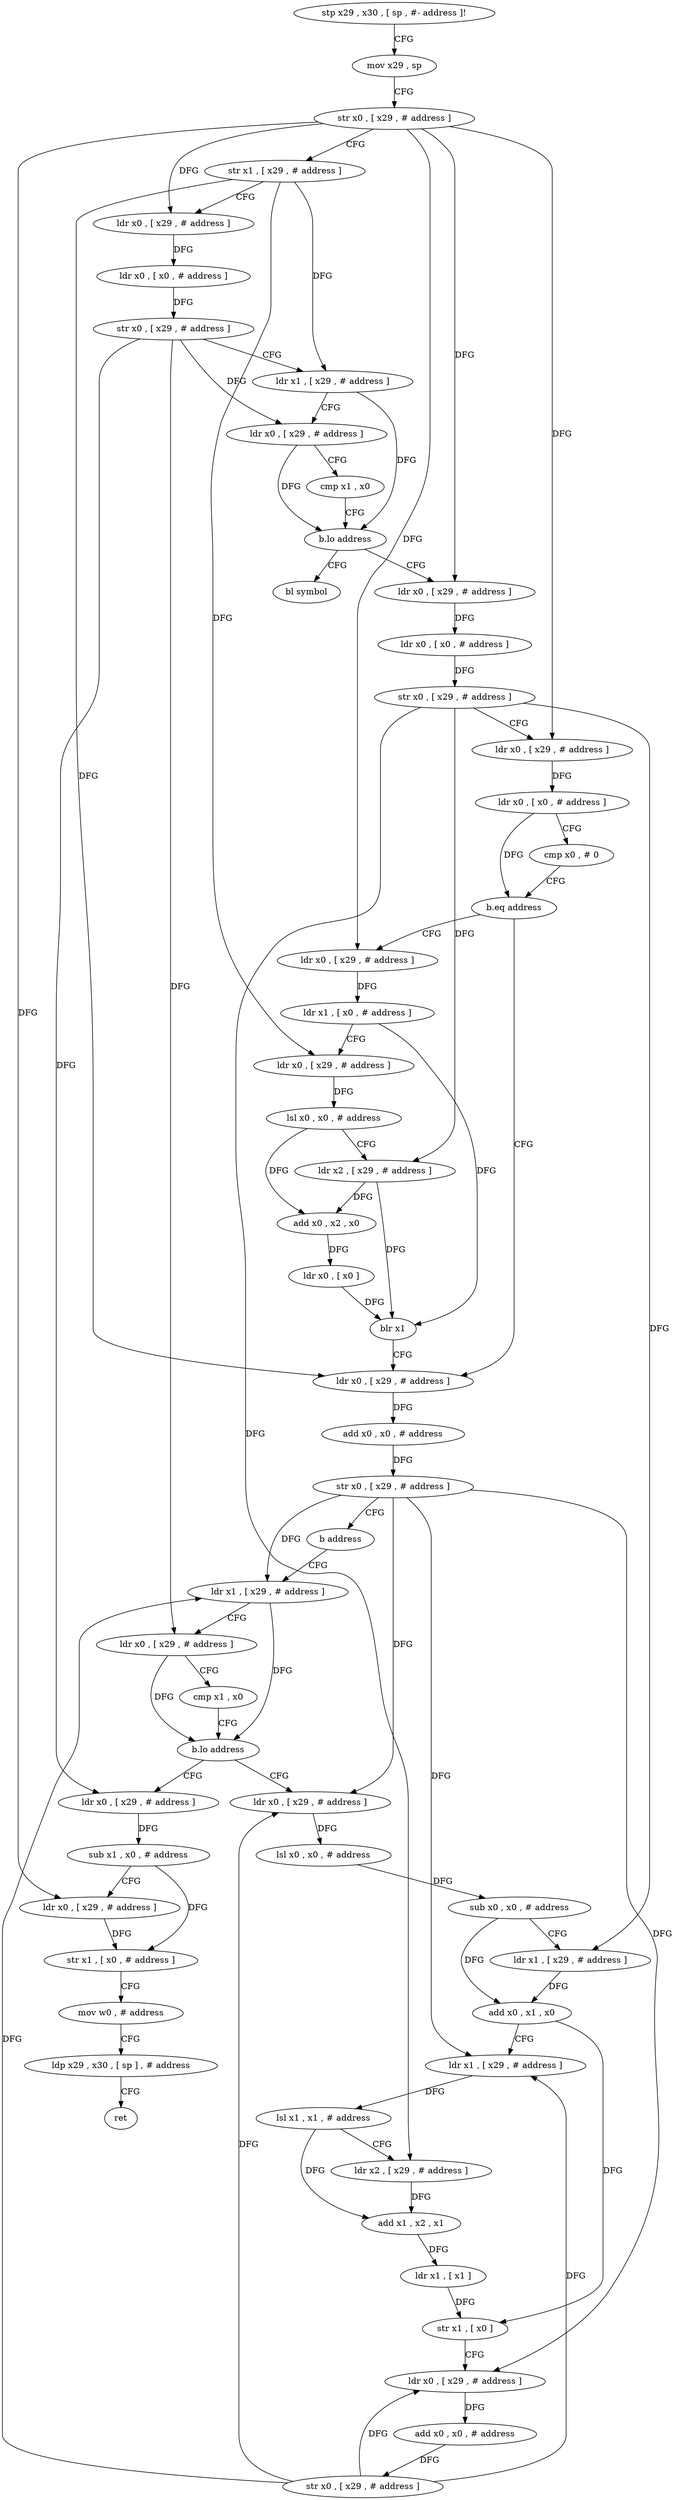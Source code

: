 digraph "func" {
"191132" [label = "stp x29 , x30 , [ sp , #- address ]!" ]
"191136" [label = "mov x29 , sp" ]
"191140" [label = "str x0 , [ x29 , # address ]" ]
"191144" [label = "str x1 , [ x29 , # address ]" ]
"191148" [label = "ldr x0 , [ x29 , # address ]" ]
"191152" [label = "ldr x0 , [ x0 , # address ]" ]
"191156" [label = "str x0 , [ x29 , # address ]" ]
"191160" [label = "ldr x1 , [ x29 , # address ]" ]
"191164" [label = "ldr x0 , [ x29 , # address ]" ]
"191168" [label = "cmp x1 , x0" ]
"191172" [label = "b.lo address" ]
"191180" [label = "ldr x0 , [ x29 , # address ]" ]
"191176" [label = "bl symbol" ]
"191184" [label = "ldr x0 , [ x0 , # address ]" ]
"191188" [label = "str x0 , [ x29 , # address ]" ]
"191192" [label = "ldr x0 , [ x29 , # address ]" ]
"191196" [label = "ldr x0 , [ x0 , # address ]" ]
"191200" [label = "cmp x0 , # 0" ]
"191204" [label = "b.eq address" ]
"191240" [label = "ldr x0 , [ x29 , # address ]" ]
"191208" [label = "ldr x0 , [ x29 , # address ]" ]
"191244" [label = "add x0 , x0 , # address" ]
"191248" [label = "str x0 , [ x29 , # address ]" ]
"191252" [label = "b address" ]
"191312" [label = "ldr x1 , [ x29 , # address ]" ]
"191212" [label = "ldr x1 , [ x0 , # address ]" ]
"191216" [label = "ldr x0 , [ x29 , # address ]" ]
"191220" [label = "lsl x0 , x0 , # address" ]
"191224" [label = "ldr x2 , [ x29 , # address ]" ]
"191228" [label = "add x0 , x2 , x0" ]
"191232" [label = "ldr x0 , [ x0 ]" ]
"191236" [label = "blr x1" ]
"191316" [label = "ldr x0 , [ x29 , # address ]" ]
"191320" [label = "cmp x1 , x0" ]
"191324" [label = "b.lo address" ]
"191256" [label = "ldr x0 , [ x29 , # address ]" ]
"191328" [label = "ldr x0 , [ x29 , # address ]" ]
"191260" [label = "lsl x0 , x0 , # address" ]
"191264" [label = "sub x0 , x0 , # address" ]
"191268" [label = "ldr x1 , [ x29 , # address ]" ]
"191272" [label = "add x0 , x1 , x0" ]
"191276" [label = "ldr x1 , [ x29 , # address ]" ]
"191280" [label = "lsl x1 , x1 , # address" ]
"191284" [label = "ldr x2 , [ x29 , # address ]" ]
"191288" [label = "add x1 , x2 , x1" ]
"191292" [label = "ldr x1 , [ x1 ]" ]
"191296" [label = "str x1 , [ x0 ]" ]
"191300" [label = "ldr x0 , [ x29 , # address ]" ]
"191304" [label = "add x0 , x0 , # address" ]
"191308" [label = "str x0 , [ x29 , # address ]" ]
"191332" [label = "sub x1 , x0 , # address" ]
"191336" [label = "ldr x0 , [ x29 , # address ]" ]
"191340" [label = "str x1 , [ x0 , # address ]" ]
"191344" [label = "mov w0 , # address" ]
"191348" [label = "ldp x29 , x30 , [ sp ] , # address" ]
"191352" [label = "ret" ]
"191132" -> "191136" [ label = "CFG" ]
"191136" -> "191140" [ label = "CFG" ]
"191140" -> "191144" [ label = "CFG" ]
"191140" -> "191148" [ label = "DFG" ]
"191140" -> "191180" [ label = "DFG" ]
"191140" -> "191192" [ label = "DFG" ]
"191140" -> "191208" [ label = "DFG" ]
"191140" -> "191336" [ label = "DFG" ]
"191144" -> "191148" [ label = "CFG" ]
"191144" -> "191160" [ label = "DFG" ]
"191144" -> "191240" [ label = "DFG" ]
"191144" -> "191216" [ label = "DFG" ]
"191148" -> "191152" [ label = "DFG" ]
"191152" -> "191156" [ label = "DFG" ]
"191156" -> "191160" [ label = "CFG" ]
"191156" -> "191164" [ label = "DFG" ]
"191156" -> "191316" [ label = "DFG" ]
"191156" -> "191328" [ label = "DFG" ]
"191160" -> "191164" [ label = "CFG" ]
"191160" -> "191172" [ label = "DFG" ]
"191164" -> "191168" [ label = "CFG" ]
"191164" -> "191172" [ label = "DFG" ]
"191168" -> "191172" [ label = "CFG" ]
"191172" -> "191180" [ label = "CFG" ]
"191172" -> "191176" [ label = "CFG" ]
"191180" -> "191184" [ label = "DFG" ]
"191184" -> "191188" [ label = "DFG" ]
"191188" -> "191192" [ label = "CFG" ]
"191188" -> "191224" [ label = "DFG" ]
"191188" -> "191268" [ label = "DFG" ]
"191188" -> "191284" [ label = "DFG" ]
"191192" -> "191196" [ label = "DFG" ]
"191196" -> "191200" [ label = "CFG" ]
"191196" -> "191204" [ label = "DFG" ]
"191200" -> "191204" [ label = "CFG" ]
"191204" -> "191240" [ label = "CFG" ]
"191204" -> "191208" [ label = "CFG" ]
"191240" -> "191244" [ label = "DFG" ]
"191208" -> "191212" [ label = "DFG" ]
"191244" -> "191248" [ label = "DFG" ]
"191248" -> "191252" [ label = "CFG" ]
"191248" -> "191312" [ label = "DFG" ]
"191248" -> "191256" [ label = "DFG" ]
"191248" -> "191276" [ label = "DFG" ]
"191248" -> "191300" [ label = "DFG" ]
"191252" -> "191312" [ label = "CFG" ]
"191312" -> "191316" [ label = "CFG" ]
"191312" -> "191324" [ label = "DFG" ]
"191212" -> "191216" [ label = "CFG" ]
"191212" -> "191236" [ label = "DFG" ]
"191216" -> "191220" [ label = "DFG" ]
"191220" -> "191224" [ label = "CFG" ]
"191220" -> "191228" [ label = "DFG" ]
"191224" -> "191228" [ label = "DFG" ]
"191224" -> "191236" [ label = "DFG" ]
"191228" -> "191232" [ label = "DFG" ]
"191232" -> "191236" [ label = "DFG" ]
"191236" -> "191240" [ label = "CFG" ]
"191316" -> "191320" [ label = "CFG" ]
"191316" -> "191324" [ label = "DFG" ]
"191320" -> "191324" [ label = "CFG" ]
"191324" -> "191256" [ label = "CFG" ]
"191324" -> "191328" [ label = "CFG" ]
"191256" -> "191260" [ label = "DFG" ]
"191328" -> "191332" [ label = "DFG" ]
"191260" -> "191264" [ label = "DFG" ]
"191264" -> "191268" [ label = "CFG" ]
"191264" -> "191272" [ label = "DFG" ]
"191268" -> "191272" [ label = "DFG" ]
"191272" -> "191276" [ label = "CFG" ]
"191272" -> "191296" [ label = "DFG" ]
"191276" -> "191280" [ label = "DFG" ]
"191280" -> "191284" [ label = "CFG" ]
"191280" -> "191288" [ label = "DFG" ]
"191284" -> "191288" [ label = "DFG" ]
"191288" -> "191292" [ label = "DFG" ]
"191292" -> "191296" [ label = "DFG" ]
"191296" -> "191300" [ label = "CFG" ]
"191300" -> "191304" [ label = "DFG" ]
"191304" -> "191308" [ label = "DFG" ]
"191308" -> "191312" [ label = "DFG" ]
"191308" -> "191256" [ label = "DFG" ]
"191308" -> "191276" [ label = "DFG" ]
"191308" -> "191300" [ label = "DFG" ]
"191332" -> "191336" [ label = "CFG" ]
"191332" -> "191340" [ label = "DFG" ]
"191336" -> "191340" [ label = "DFG" ]
"191340" -> "191344" [ label = "CFG" ]
"191344" -> "191348" [ label = "CFG" ]
"191348" -> "191352" [ label = "CFG" ]
}
